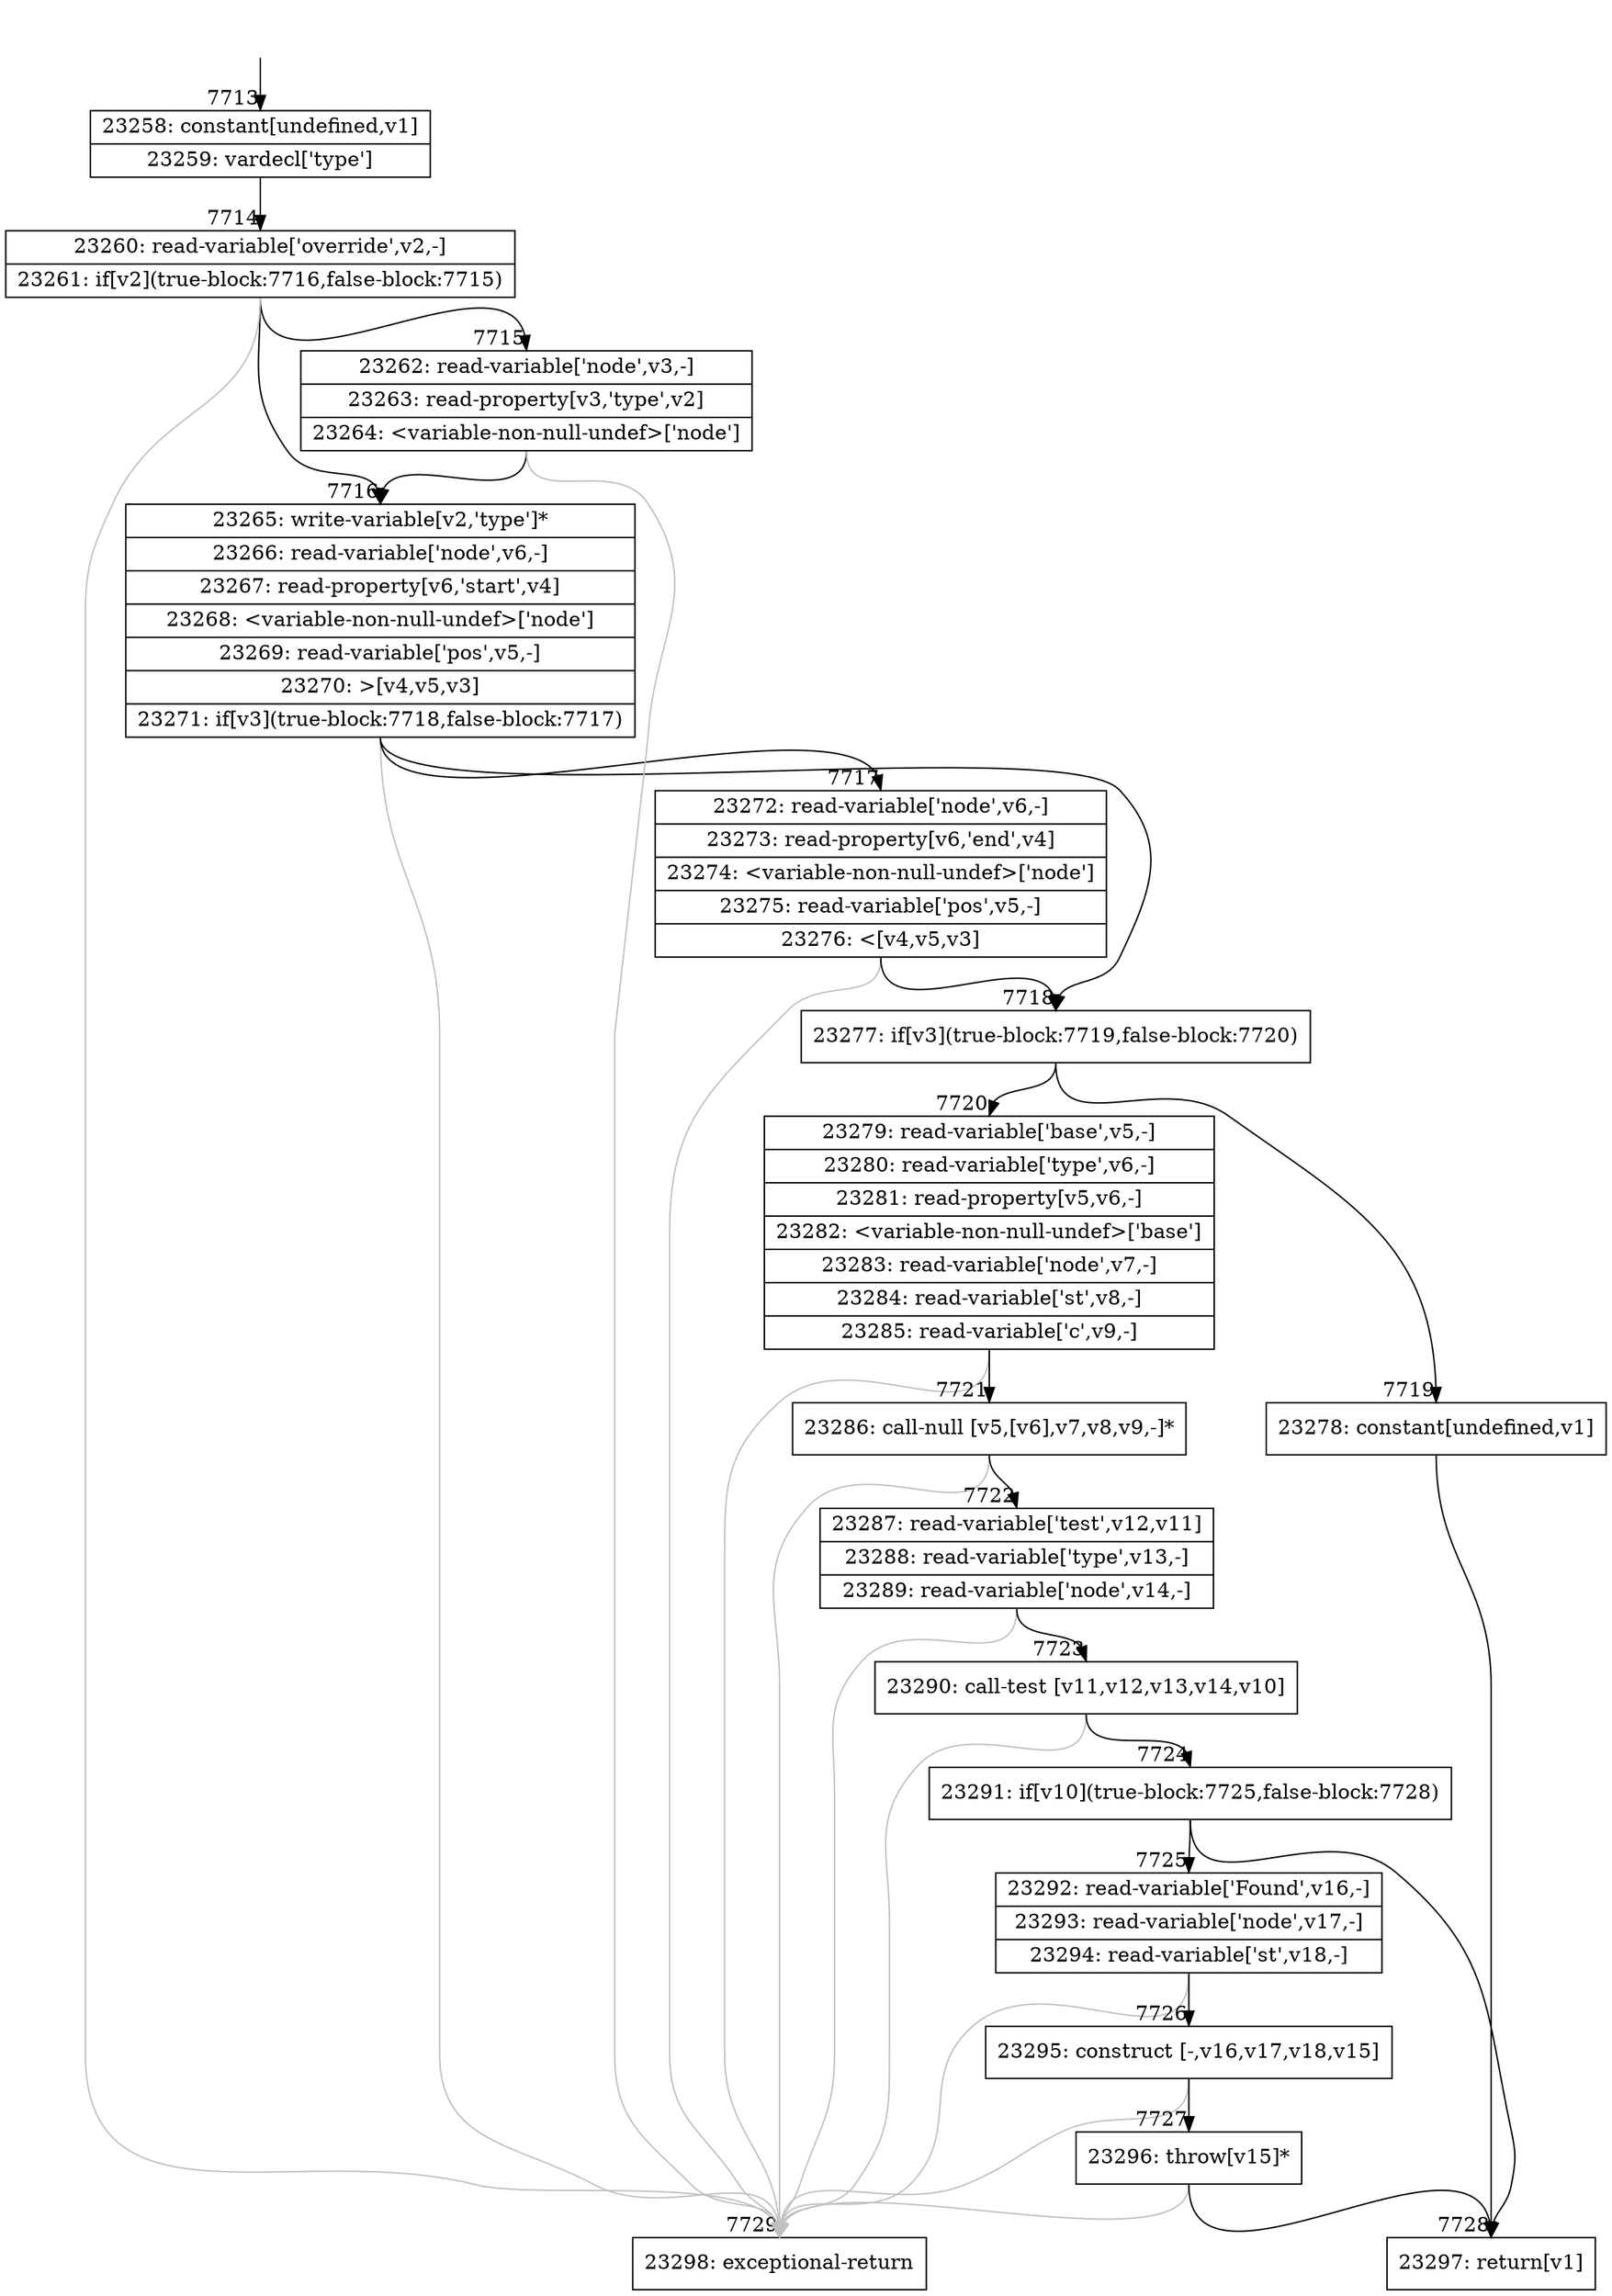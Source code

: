 digraph {
rankdir="TD"
BB_entry415[shape=none,label=""];
BB_entry415 -> BB7713 [tailport=s, headport=n, headlabel="    7713"]
BB7713 [shape=record label="{23258: constant[undefined,v1]|23259: vardecl['type']}" ] 
BB7713 -> BB7714 [tailport=s, headport=n, headlabel="      7714"]
BB7714 [shape=record label="{23260: read-variable['override',v2,-]|23261: if[v2](true-block:7716,false-block:7715)}" ] 
BB7714 -> BB7716 [tailport=s, headport=n, headlabel="      7716"]
BB7714 -> BB7715 [tailport=s, headport=n, headlabel="      7715"]
BB7714 -> BB7729 [tailport=s, headport=n, color=gray, headlabel="      7729"]
BB7715 [shape=record label="{23262: read-variable['node',v3,-]|23263: read-property[v3,'type',v2]|23264: \<variable-non-null-undef\>['node']}" ] 
BB7715 -> BB7716 [tailport=s, headport=n]
BB7715 -> BB7729 [tailport=s, headport=n, color=gray]
BB7716 [shape=record label="{23265: write-variable[v2,'type']*|23266: read-variable['node',v6,-]|23267: read-property[v6,'start',v4]|23268: \<variable-non-null-undef\>['node']|23269: read-variable['pos',v5,-]|23270: \>[v4,v5,v3]|23271: if[v3](true-block:7718,false-block:7717)}" ] 
BB7716 -> BB7718 [tailport=s, headport=n, headlabel="      7718"]
BB7716 -> BB7717 [tailport=s, headport=n, headlabel="      7717"]
BB7716 -> BB7729 [tailport=s, headport=n, color=gray]
BB7717 [shape=record label="{23272: read-variable['node',v6,-]|23273: read-property[v6,'end',v4]|23274: \<variable-non-null-undef\>['node']|23275: read-variable['pos',v5,-]|23276: \<[v4,v5,v3]}" ] 
BB7717 -> BB7718 [tailport=s, headport=n]
BB7717 -> BB7729 [tailport=s, headport=n, color=gray]
BB7718 [shape=record label="{23277: if[v3](true-block:7719,false-block:7720)}" ] 
BB7718 -> BB7719 [tailport=s, headport=n, headlabel="      7719"]
BB7718 -> BB7720 [tailport=s, headport=n, headlabel="      7720"]
BB7719 [shape=record label="{23278: constant[undefined,v1]}" ] 
BB7719 -> BB7728 [tailport=s, headport=n, headlabel="      7728"]
BB7720 [shape=record label="{23279: read-variable['base',v5,-]|23280: read-variable['type',v6,-]|23281: read-property[v5,v6,-]|23282: \<variable-non-null-undef\>['base']|23283: read-variable['node',v7,-]|23284: read-variable['st',v8,-]|23285: read-variable['c',v9,-]}" ] 
BB7720 -> BB7721 [tailport=s, headport=n, headlabel="      7721"]
BB7720 -> BB7729 [tailport=s, headport=n, color=gray]
BB7721 [shape=record label="{23286: call-null [v5,[v6],v7,v8,v9,-]*}" ] 
BB7721 -> BB7722 [tailport=s, headport=n, headlabel="      7722"]
BB7721 -> BB7729 [tailport=s, headport=n, color=gray]
BB7722 [shape=record label="{23287: read-variable['test',v12,v11]|23288: read-variable['type',v13,-]|23289: read-variable['node',v14,-]}" ] 
BB7722 -> BB7723 [tailport=s, headport=n, headlabel="      7723"]
BB7722 -> BB7729 [tailport=s, headport=n, color=gray]
BB7723 [shape=record label="{23290: call-test [v11,v12,v13,v14,v10]}" ] 
BB7723 -> BB7724 [tailport=s, headport=n, headlabel="      7724"]
BB7723 -> BB7729 [tailport=s, headport=n, color=gray]
BB7724 [shape=record label="{23291: if[v10](true-block:7725,false-block:7728)}" ] 
BB7724 -> BB7725 [tailport=s, headport=n, headlabel="      7725"]
BB7724 -> BB7728 [tailport=s, headport=n]
BB7725 [shape=record label="{23292: read-variable['Found',v16,-]|23293: read-variable['node',v17,-]|23294: read-variable['st',v18,-]}" ] 
BB7725 -> BB7726 [tailport=s, headport=n, headlabel="      7726"]
BB7725 -> BB7729 [tailport=s, headport=n, color=gray]
BB7726 [shape=record label="{23295: construct [-,v16,v17,v18,v15]}" ] 
BB7726 -> BB7727 [tailport=s, headport=n, headlabel="      7727"]
BB7726 -> BB7729 [tailport=s, headport=n, color=gray]
BB7727 [shape=record label="{23296: throw[v15]*}" ] 
BB7727 -> BB7728 [tailport=s, headport=n]
BB7727 -> BB7729 [tailport=s, headport=n, color=gray]
BB7728 [shape=record label="{23297: return[v1]}" ] 
BB7729 [shape=record label="{23298: exceptional-return}" ] 
//#$~ 7226
}
